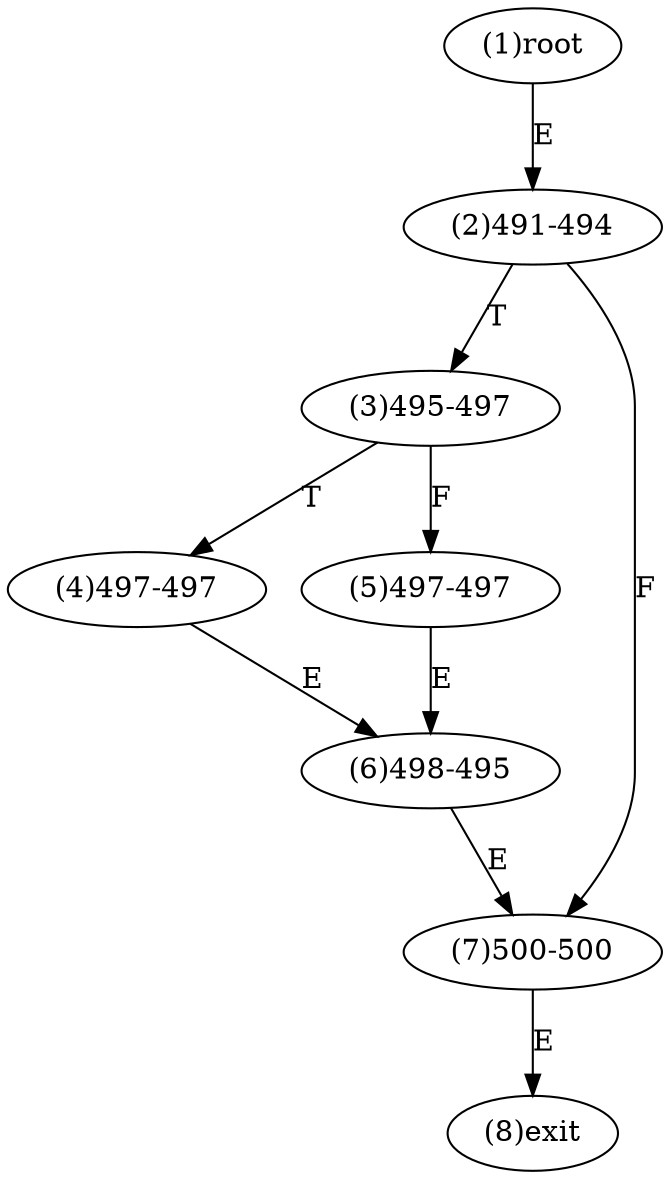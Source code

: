 digraph "" { 
1[ label="(1)root"];
2[ label="(2)491-494"];
3[ label="(3)495-497"];
4[ label="(4)497-497"];
5[ label="(5)497-497"];
6[ label="(6)498-495"];
7[ label="(7)500-500"];
8[ label="(8)exit"];
1->2[ label="E"];
2->7[ label="F"];
2->3[ label="T"];
3->5[ label="F"];
3->4[ label="T"];
4->6[ label="E"];
5->6[ label="E"];
6->7[ label="E"];
7->8[ label="E"];
}